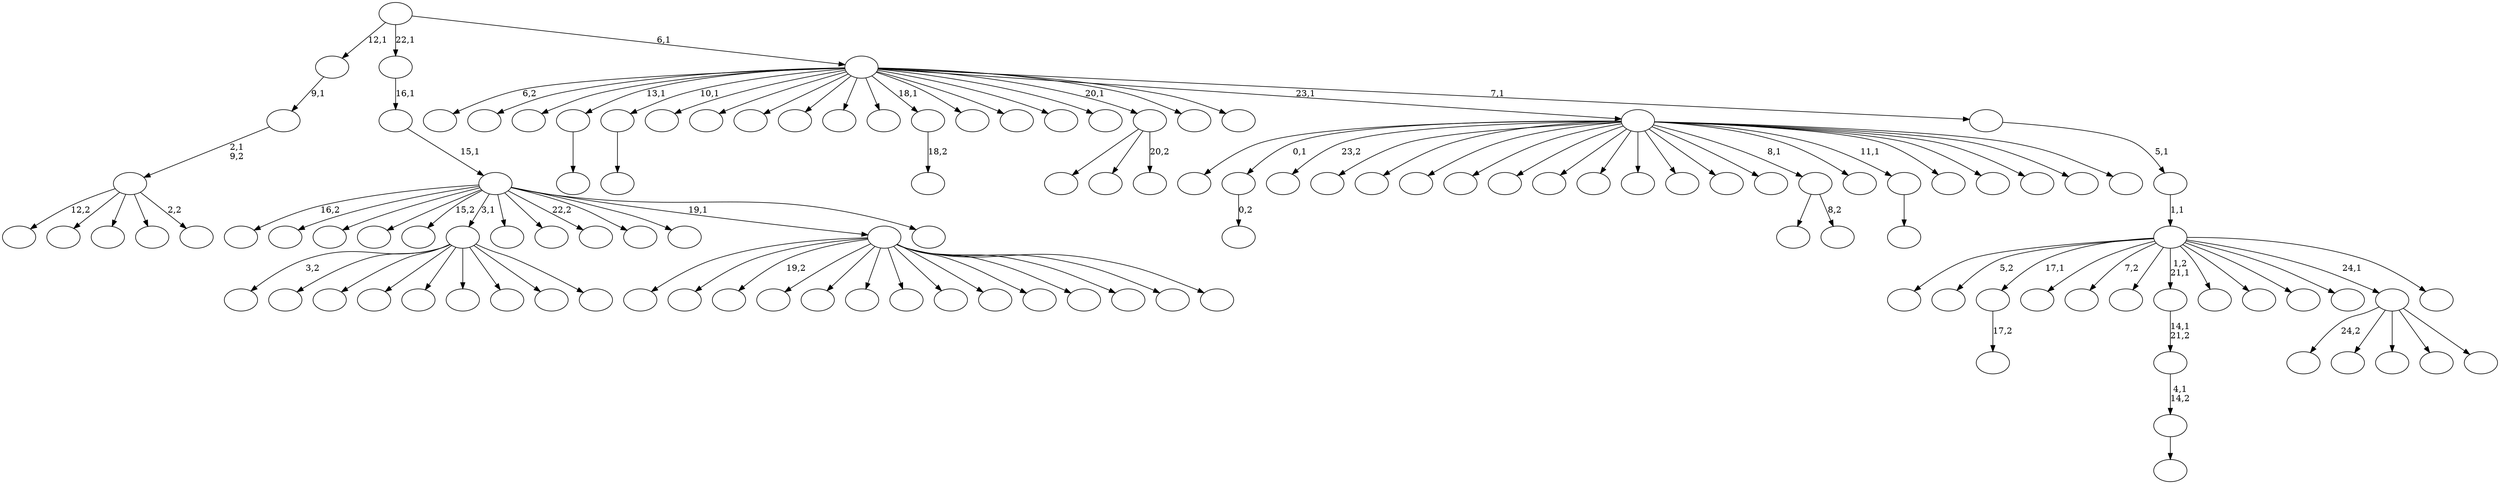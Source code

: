 digraph T {
	125 [label=""]
	124 [label=""]
	123 [label=""]
	122 [label=""]
	121 [label=""]
	120 [label=""]
	119 [label=""]
	118 [label=""]
	117 [label=""]
	116 [label=""]
	115 [label=""]
	114 [label=""]
	113 [label=""]
	112 [label=""]
	111 [label=""]
	110 [label=""]
	109 [label=""]
	108 [label=""]
	107 [label=""]
	106 [label=""]
	105 [label=""]
	104 [label=""]
	103 [label=""]
	102 [label=""]
	101 [label=""]
	100 [label=""]
	99 [label=""]
	98 [label=""]
	97 [label=""]
	96 [label=""]
	95 [label=""]
	94 [label=""]
	93 [label=""]
	92 [label=""]
	91 [label=""]
	90 [label=""]
	89 [label=""]
	88 [label=""]
	87 [label=""]
	86 [label=""]
	85 [label=""]
	84 [label=""]
	83 [label=""]
	82 [label=""]
	81 [label=""]
	80 [label=""]
	79 [label=""]
	78 [label=""]
	77 [label=""]
	76 [label=""]
	75 [label=""]
	74 [label=""]
	73 [label=""]
	72 [label=""]
	71 [label=""]
	70 [label=""]
	69 [label=""]
	68 [label=""]
	67 [label=""]
	66 [label=""]
	65 [label=""]
	64 [label=""]
	63 [label=""]
	62 [label=""]
	61 [label=""]
	60 [label=""]
	59 [label=""]
	58 [label=""]
	57 [label=""]
	56 [label=""]
	55 [label=""]
	54 [label=""]
	53 [label=""]
	52 [label=""]
	51 [label=""]
	50 [label=""]
	49 [label=""]
	48 [label=""]
	47 [label=""]
	46 [label=""]
	45 [label=""]
	44 [label=""]
	43 [label=""]
	42 [label=""]
	41 [label=""]
	40 [label=""]
	39 [label=""]
	38 [label=""]
	37 [label=""]
	36 [label=""]
	35 [label=""]
	34 [label=""]
	33 [label=""]
	32 [label=""]
	31 [label=""]
	30 [label=""]
	29 [label=""]
	28 [label=""]
	27 [label=""]
	26 [label=""]
	25 [label=""]
	24 [label=""]
	23 [label=""]
	22 [label=""]
	21 [label=""]
	20 [label=""]
	19 [label=""]
	18 [label=""]
	17 [label=""]
	16 [label=""]
	15 [label=""]
	14 [label=""]
	13 [label=""]
	12 [label=""]
	11 [label=""]
	10 [label=""]
	9 [label=""]
	8 [label=""]
	7 [label=""]
	6 [label=""]
	5 [label=""]
	4 [label=""]
	3 [label=""]
	2 [label=""]
	1 [label=""]
	0 [label=""]
	114 -> 115 [label="0,2"]
	112 -> 113 [label="17,2"]
	94 -> 95 [label=""]
	91 -> 92 [label=""]
	85 -> 86 [label=""]
	84 -> 85 [label="4,1\n14,2"]
	83 -> 84 [label="14,1\n21,2"]
	75 -> 125 [label=""]
	75 -> 76 [label="8,2"]
	68 -> 69 [label=""]
	52 -> 119 [label="3,2"]
	52 -> 105 [label=""]
	52 -> 101 [label=""]
	52 -> 97 [label=""]
	52 -> 74 [label=""]
	52 -> 66 [label=""]
	52 -> 65 [label=""]
	52 -> 55 [label=""]
	52 -> 53 [label=""]
	48 -> 49 [label="18,2"]
	31 -> 100 [label="12,2"]
	31 -> 93 [label=""]
	31 -> 42 [label=""]
	31 -> 33 [label=""]
	31 -> 32 [label="2,2"]
	30 -> 31 [label="2,1\n9,2"]
	29 -> 30 [label="9,1"]
	20 -> 38 [label="24,2"]
	20 -> 36 [label=""]
	20 -> 25 [label=""]
	20 -> 24 [label=""]
	20 -> 21 [label=""]
	18 -> 96 [label=""]
	18 -> 26 [label=""]
	18 -> 19 [label="20,2"]
	12 -> 120 [label=""]
	12 -> 99 [label=""]
	12 -> 80 [label="19,2"]
	12 -> 64 [label=""]
	12 -> 63 [label=""]
	12 -> 61 [label=""]
	12 -> 56 [label=""]
	12 -> 51 [label=""]
	12 -> 39 [label=""]
	12 -> 37 [label=""]
	12 -> 27 [label=""]
	12 -> 17 [label=""]
	12 -> 16 [label=""]
	12 -> 13 [label=""]
	10 -> 123 [label="16,2"]
	10 -> 116 [label=""]
	10 -> 104 [label=""]
	10 -> 79 [label=""]
	10 -> 54 [label="15,2"]
	10 -> 52 [label="3,1"]
	10 -> 46 [label=""]
	10 -> 44 [label=""]
	10 -> 41 [label="22,2"]
	10 -> 34 [label=""]
	10 -> 22 [label=""]
	10 -> 12 [label="19,1"]
	10 -> 11 [label=""]
	9 -> 10 [label="15,1"]
	8 -> 9 [label="16,1"]
	6 -> 124 [label=""]
	6 -> 114 [label="0,1"]
	6 -> 111 [label="23,2"]
	6 -> 109 [label=""]
	6 -> 108 [label=""]
	6 -> 106 [label=""]
	6 -> 103 [label=""]
	6 -> 98 [label=""]
	6 -> 89 [label=""]
	6 -> 88 [label=""]
	6 -> 82 [label=""]
	6 -> 81 [label=""]
	6 -> 78 [label=""]
	6 -> 77 [label=""]
	6 -> 75 [label="8,1"]
	6 -> 70 [label=""]
	6 -> 68 [label="11,1"]
	6 -> 67 [label=""]
	6 -> 62 [label=""]
	6 -> 58 [label=""]
	6 -> 45 [label=""]
	6 -> 7 [label=""]
	4 -> 122 [label=""]
	4 -> 117 [label="5,2"]
	4 -> 112 [label="17,1"]
	4 -> 107 [label=""]
	4 -> 102 [label="7,2"]
	4 -> 87 [label=""]
	4 -> 83 [label="1,2\n21,1"]
	4 -> 71 [label=""]
	4 -> 50 [label=""]
	4 -> 40 [label=""]
	4 -> 23 [label=""]
	4 -> 20 [label="24,1"]
	4 -> 5 [label=""]
	3 -> 4 [label="1,1"]
	2 -> 3 [label="5,1"]
	1 -> 121 [label="6,2"]
	1 -> 118 [label=""]
	1 -> 110 [label=""]
	1 -> 94 [label="13,1"]
	1 -> 91 [label="10,1"]
	1 -> 90 [label=""]
	1 -> 73 [label=""]
	1 -> 72 [label=""]
	1 -> 60 [label=""]
	1 -> 59 [label=""]
	1 -> 57 [label=""]
	1 -> 48 [label="18,1"]
	1 -> 47 [label=""]
	1 -> 43 [label=""]
	1 -> 35 [label=""]
	1 -> 28 [label=""]
	1 -> 18 [label="20,1"]
	1 -> 15 [label=""]
	1 -> 14 [label=""]
	1 -> 6 [label="23,1"]
	1 -> 2 [label="7,1"]
	0 -> 29 [label="12,1"]
	0 -> 8 [label="22,1"]
	0 -> 1 [label="6,1"]
}

